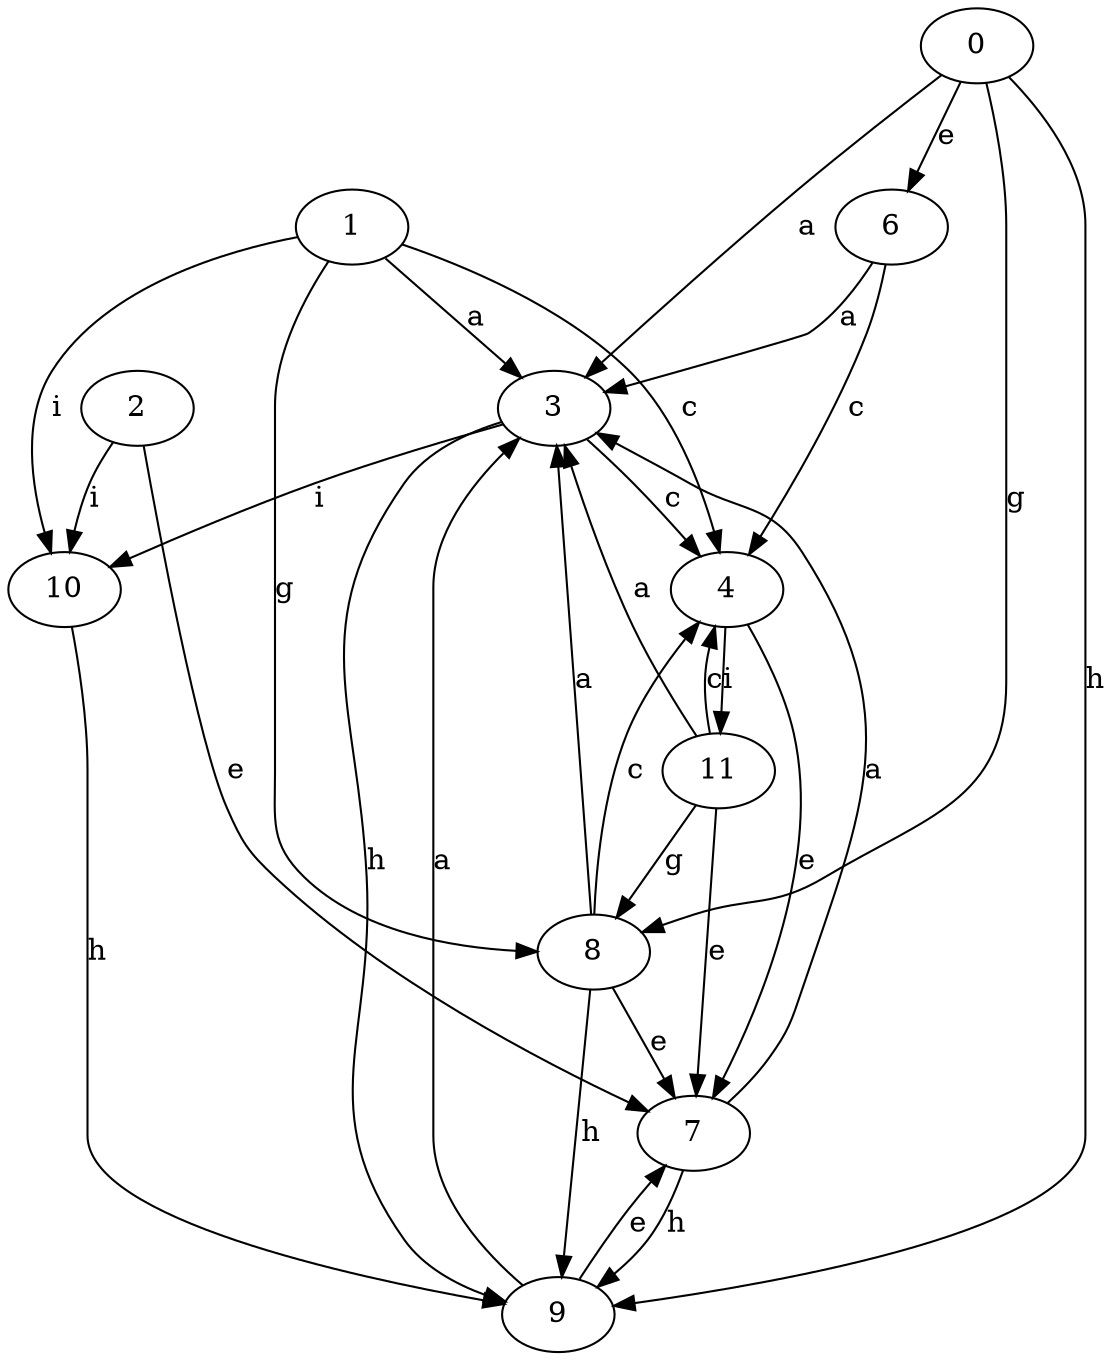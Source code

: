 strict digraph  {
1;
2;
3;
4;
6;
7;
0;
8;
9;
10;
11;
1 -> 3  [label=a];
1 -> 4  [label=c];
1 -> 8  [label=g];
1 -> 10  [label=i];
2 -> 7  [label=e];
2 -> 10  [label=i];
3 -> 4  [label=c];
3 -> 9  [label=h];
3 -> 10  [label=i];
4 -> 7  [label=e];
4 -> 11  [label=i];
6 -> 3  [label=a];
6 -> 4  [label=c];
7 -> 3  [label=a];
7 -> 9  [label=h];
0 -> 3  [label=a];
0 -> 6  [label=e];
0 -> 8  [label=g];
0 -> 9  [label=h];
8 -> 3  [label=a];
8 -> 4  [label=c];
8 -> 7  [label=e];
8 -> 9  [label=h];
9 -> 3  [label=a];
9 -> 7  [label=e];
10 -> 9  [label=h];
11 -> 3  [label=a];
11 -> 4  [label=c];
11 -> 7  [label=e];
11 -> 8  [label=g];
}
